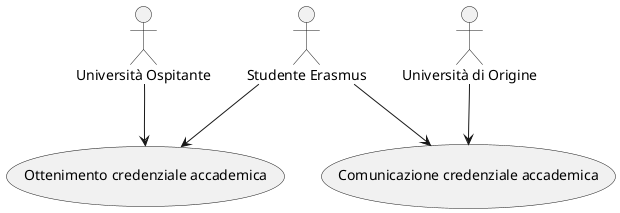 @startuml
:Studente Erasmus: as stud
:Università Ospitante: as UO
:Università di Origine: as UdO

(Ottenimento credenziale accademica) as req
(Comunicazione credenziale accademica) as forn
:stud: --> req
:UO: --> req

:stud: --> forn
:UdO: --> forn
@enduml